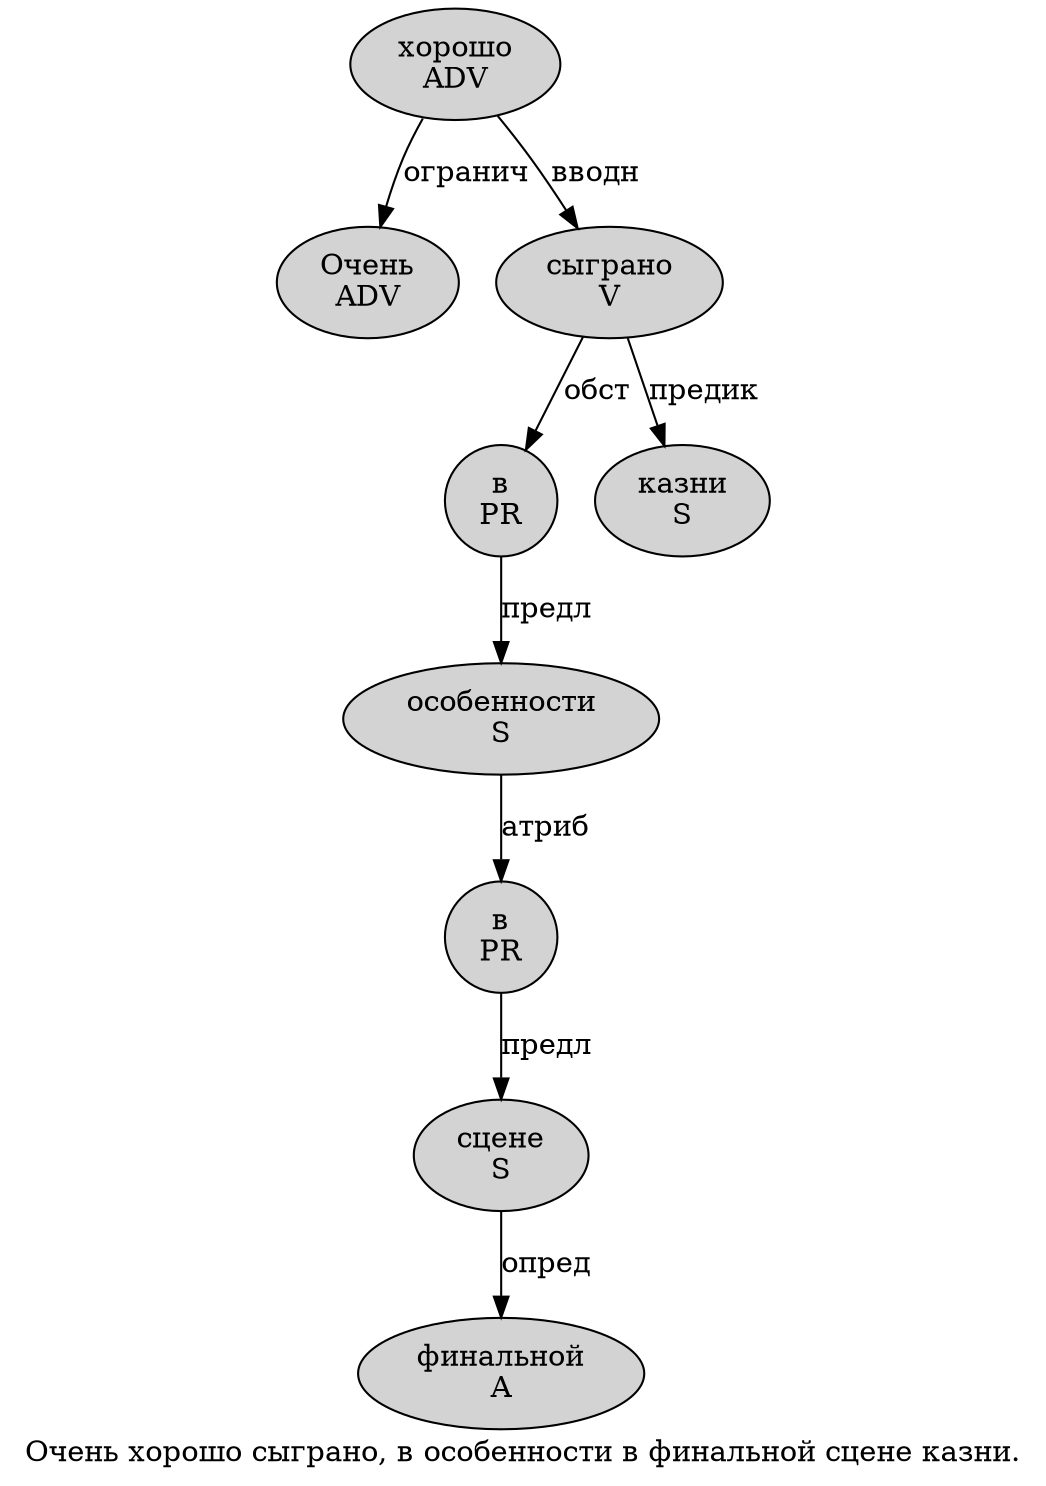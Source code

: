 digraph SENTENCE_852 {
	graph [label="Очень хорошо сыграно, в особенности в финальной сцене казни."]
	node [style=filled]
		0 [label="Очень
ADV" color="" fillcolor=lightgray penwidth=1 shape=ellipse]
		1 [label="хорошо
ADV" color="" fillcolor=lightgray penwidth=1 shape=ellipse]
		2 [label="сыграно
V" color="" fillcolor=lightgray penwidth=1 shape=ellipse]
		4 [label="в
PR" color="" fillcolor=lightgray penwidth=1 shape=ellipse]
		5 [label="особенности
S" color="" fillcolor=lightgray penwidth=1 shape=ellipse]
		6 [label="в
PR" color="" fillcolor=lightgray penwidth=1 shape=ellipse]
		7 [label="финальной
A" color="" fillcolor=lightgray penwidth=1 shape=ellipse]
		8 [label="сцене
S" color="" fillcolor=lightgray penwidth=1 shape=ellipse]
		9 [label="казни
S" color="" fillcolor=lightgray penwidth=1 shape=ellipse]
			6 -> 8 [label="предл"]
			2 -> 4 [label="обст"]
			2 -> 9 [label="предик"]
			1 -> 0 [label="огранич"]
			1 -> 2 [label="вводн"]
			4 -> 5 [label="предл"]
			5 -> 6 [label="атриб"]
			8 -> 7 [label="опред"]
}